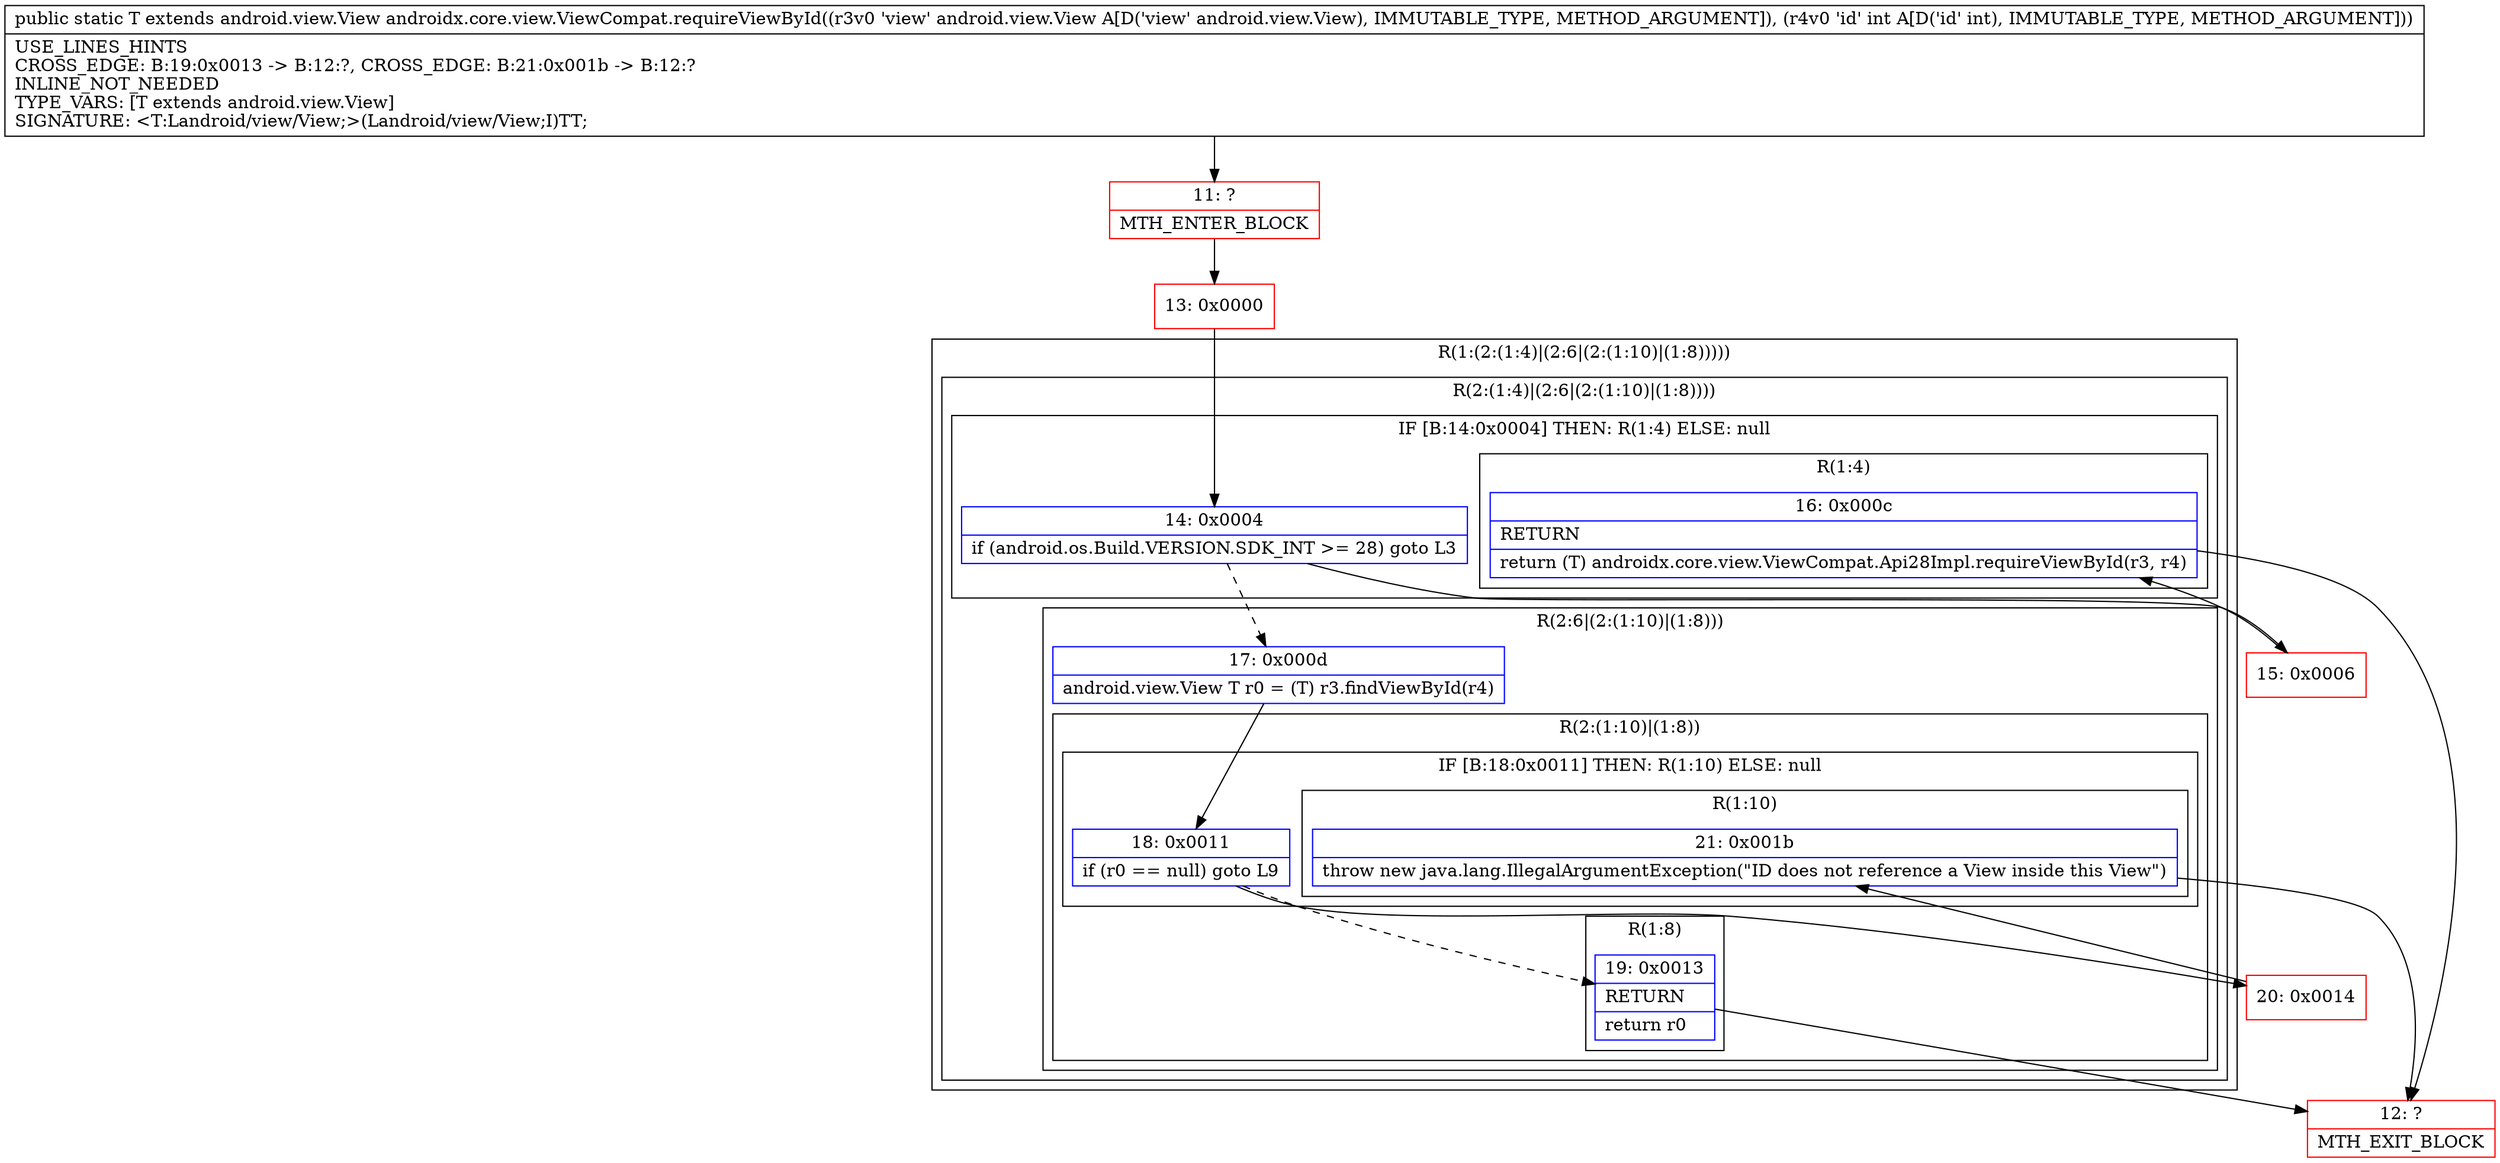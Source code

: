 digraph "CFG forandroidx.core.view.ViewCompat.requireViewById(Landroid\/view\/View;I)Landroid\/view\/View;" {
subgraph cluster_Region_967825831 {
label = "R(1:(2:(1:4)|(2:6|(2:(1:10)|(1:8)))))";
node [shape=record,color=blue];
subgraph cluster_Region_966097333 {
label = "R(2:(1:4)|(2:6|(2:(1:10)|(1:8))))";
node [shape=record,color=blue];
subgraph cluster_IfRegion_2103169772 {
label = "IF [B:14:0x0004] THEN: R(1:4) ELSE: null";
node [shape=record,color=blue];
Node_14 [shape=record,label="{14\:\ 0x0004|if (android.os.Build.VERSION.SDK_INT \>= 28) goto L3\l}"];
subgraph cluster_Region_1582257185 {
label = "R(1:4)";
node [shape=record,color=blue];
Node_16 [shape=record,label="{16\:\ 0x000c|RETURN\l|return (T) androidx.core.view.ViewCompat.Api28Impl.requireViewById(r3, r4)\l}"];
}
}
subgraph cluster_Region_550047706 {
label = "R(2:6|(2:(1:10)|(1:8)))";
node [shape=record,color=blue];
Node_17 [shape=record,label="{17\:\ 0x000d|android.view.View T r0 = (T) r3.findViewById(r4)\l}"];
subgraph cluster_Region_426433710 {
label = "R(2:(1:10)|(1:8))";
node [shape=record,color=blue];
subgraph cluster_IfRegion_1929422349 {
label = "IF [B:18:0x0011] THEN: R(1:10) ELSE: null";
node [shape=record,color=blue];
Node_18 [shape=record,label="{18\:\ 0x0011|if (r0 == null) goto L9\l}"];
subgraph cluster_Region_186668775 {
label = "R(1:10)";
node [shape=record,color=blue];
Node_21 [shape=record,label="{21\:\ 0x001b|throw new java.lang.IllegalArgumentException(\"ID does not reference a View inside this View\")\l}"];
}
}
subgraph cluster_Region_711942741 {
label = "R(1:8)";
node [shape=record,color=blue];
Node_19 [shape=record,label="{19\:\ 0x0013|RETURN\l|return r0\l}"];
}
}
}
}
}
Node_11 [shape=record,color=red,label="{11\:\ ?|MTH_ENTER_BLOCK\l}"];
Node_13 [shape=record,color=red,label="{13\:\ 0x0000}"];
Node_15 [shape=record,color=red,label="{15\:\ 0x0006}"];
Node_12 [shape=record,color=red,label="{12\:\ ?|MTH_EXIT_BLOCK\l}"];
Node_20 [shape=record,color=red,label="{20\:\ 0x0014}"];
MethodNode[shape=record,label="{public static T extends android.view.View androidx.core.view.ViewCompat.requireViewById((r3v0 'view' android.view.View A[D('view' android.view.View), IMMUTABLE_TYPE, METHOD_ARGUMENT]), (r4v0 'id' int A[D('id' int), IMMUTABLE_TYPE, METHOD_ARGUMENT]))  | USE_LINES_HINTS\lCROSS_EDGE: B:19:0x0013 \-\> B:12:?, CROSS_EDGE: B:21:0x001b \-\> B:12:?\lINLINE_NOT_NEEDED\lTYPE_VARS: [T extends android.view.View]\lSIGNATURE: \<T:Landroid\/view\/View;\>(Landroid\/view\/View;I)TT;\l}"];
MethodNode -> Node_11;Node_14 -> Node_15;
Node_14 -> Node_17[style=dashed];
Node_16 -> Node_12;
Node_17 -> Node_18;
Node_18 -> Node_19[style=dashed];
Node_18 -> Node_20;
Node_21 -> Node_12;
Node_19 -> Node_12;
Node_11 -> Node_13;
Node_13 -> Node_14;
Node_15 -> Node_16;
Node_20 -> Node_21;
}

